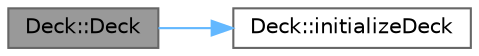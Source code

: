 digraph "Deck::Deck"
{
 // INTERACTIVE_SVG=YES
 // LATEX_PDF_SIZE
  bgcolor="transparent";
  edge [fontname=Helvetica,fontsize=10,labelfontname=Helvetica,labelfontsize=10];
  node [fontname=Helvetica,fontsize=10,shape=box,height=0.2,width=0.4];
  rankdir="LR";
  Node1 [id="Node000001",label="Deck::Deck",height=0.2,width=0.4,color="gray40", fillcolor="grey60", style="filled", fontcolor="black",tooltip="Constructor for multiple decks."];
  Node1 -> Node2 [id="edge3_Node000001_Node000002",color="steelblue1",style="solid",tooltip=" "];
  Node2 [id="Node000002",label="Deck::initializeDeck",height=0.2,width=0.4,color="grey40", fillcolor="white", style="filled",URL="$class_deck.html#a7cfbcff938d01fc5580a613003767981",tooltip="Initialize deck(s) with cards."];
}
